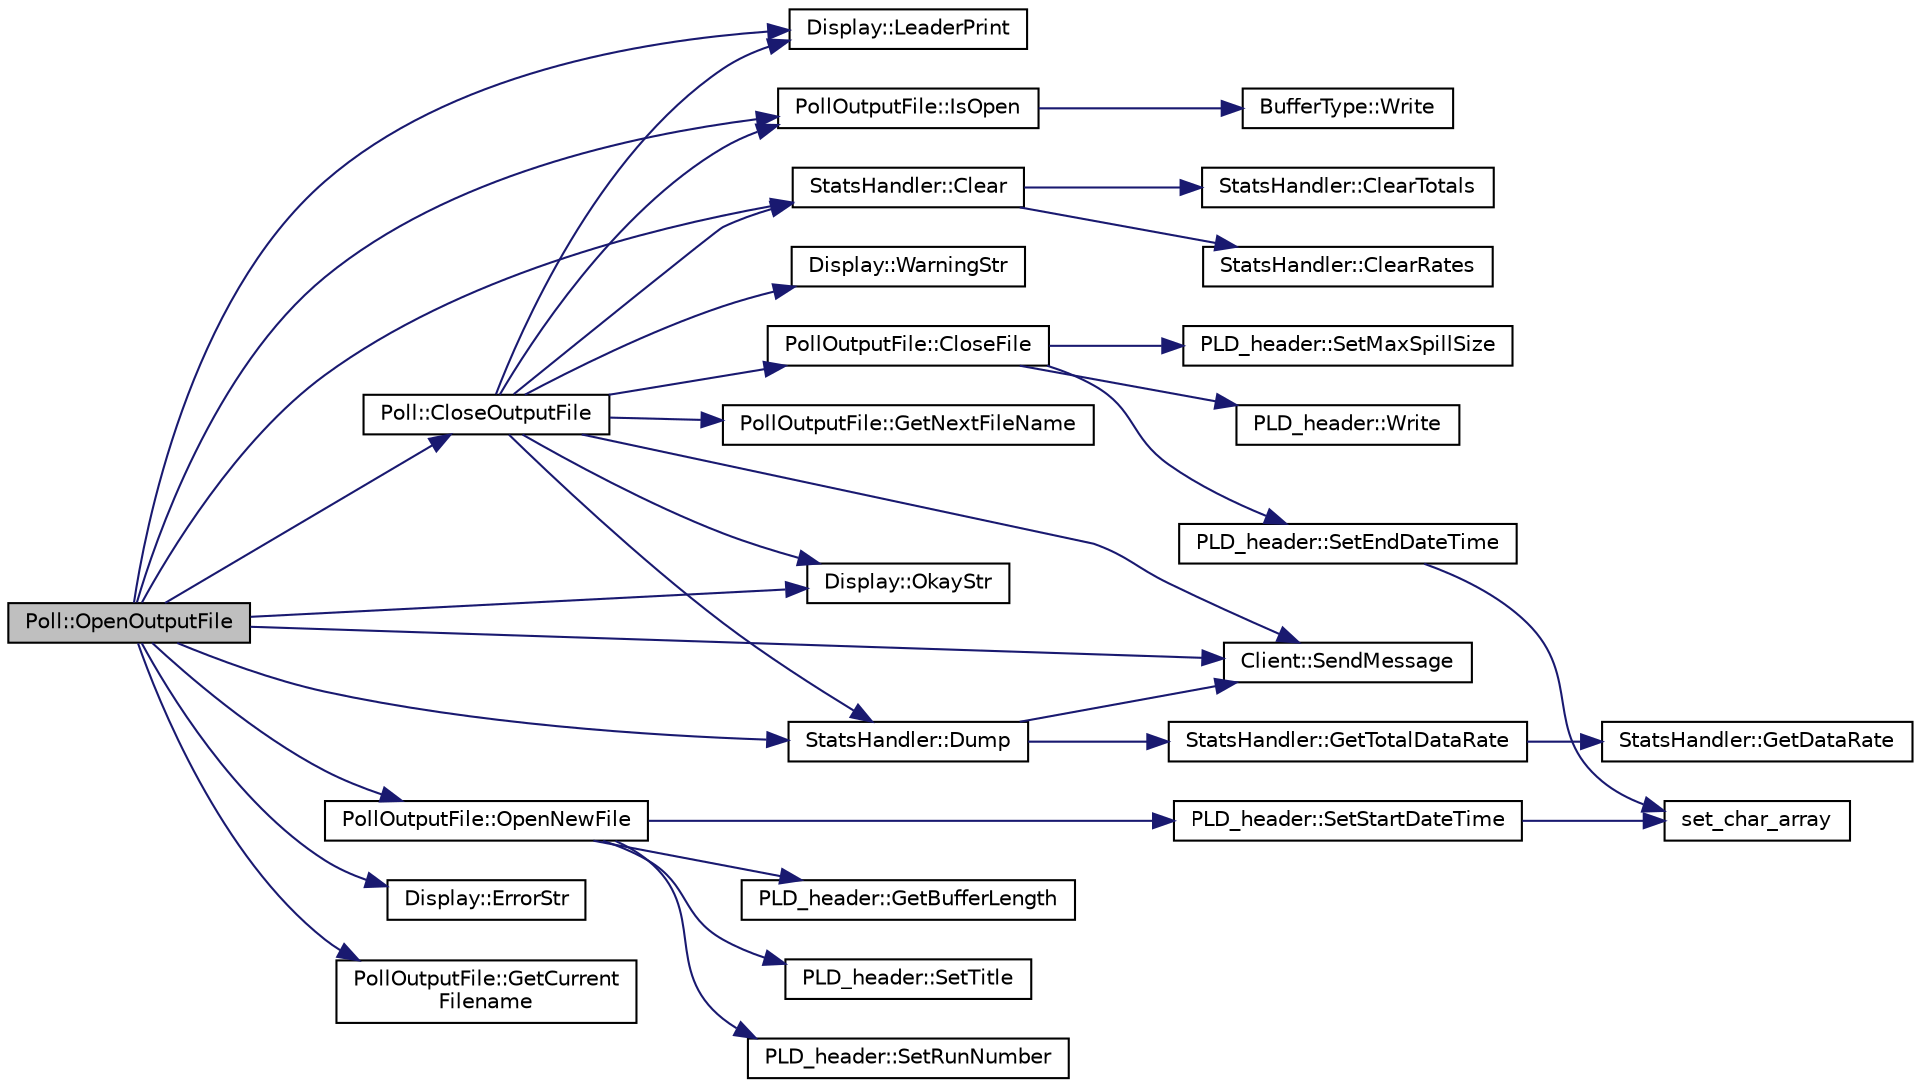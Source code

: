digraph "Poll::OpenOutputFile"
{
  edge [fontname="Helvetica",fontsize="10",labelfontname="Helvetica",labelfontsize="10"];
  node [fontname="Helvetica",fontsize="10",shape=record];
  rankdir="LR";
  Node1 [label="Poll::OpenOutputFile",height=0.2,width=0.4,color="black", fillcolor="grey75", style="filled", fontcolor="black"];
  Node1 -> Node2 [color="midnightblue",fontsize="10",style="solid",fontname="Helvetica"];
  Node2 [label="Display::LeaderPrint",height=0.2,width=0.4,color="black", fillcolor="white", style="filled",URL="$da/d6a/namespace_display.html#ae1b6ae7834913dfdef71ad859e261c55"];
  Node1 -> Node3 [color="midnightblue",fontsize="10",style="solid",fontname="Helvetica"];
  Node3 [label="PollOutputFile::IsOpen",height=0.2,width=0.4,color="black", fillcolor="white", style="filled",URL="$dd/dcd/class_poll_output_file.html#a272261d64518ff684d1ffd2b625fb47e",tooltip="Return true if an output file is open and writable and false otherwise. "];
  Node3 -> Node4 [color="midnightblue",fontsize="10",style="solid",fontname="Helvetica"];
  Node4 [label="BufferType::Write",height=0.2,width=0.4,color="black", fillcolor="white", style="filled",URL="$d4/d57/class_buffer_type.html#a36e4f7879ba14261a055ed8d651dc387",tooltip="Returns only false if not overloaded. "];
  Node1 -> Node5 [color="midnightblue",fontsize="10",style="solid",fontname="Helvetica"];
  Node5 [label="Display::ErrorStr",height=0.2,width=0.4,color="black", fillcolor="white", style="filled",URL="$da/d6a/namespace_display.html#a762315ce58efcb1203edfcb74158f59b"];
  Node1 -> Node6 [color="midnightblue",fontsize="10",style="solid",fontname="Helvetica"];
  Node6 [label="Poll::CloseOutputFile",height=0.2,width=0.4,color="black", fillcolor="white", style="filled",URL="$d6/db0/class_poll.html#a4f280e910a51c786a7b8e390921fa106",tooltip="Close the current output file, if one is open. "];
  Node6 -> Node2 [color="midnightblue",fontsize="10",style="solid",fontname="Helvetica"];
  Node6 -> Node3 [color="midnightblue",fontsize="10",style="solid",fontname="Helvetica"];
  Node6 -> Node7 [color="midnightblue",fontsize="10",style="solid",fontname="Helvetica"];
  Node7 [label="Display::WarningStr",height=0.2,width=0.4,color="black", fillcolor="white", style="filled",URL="$da/d6a/namespace_display.html#a0ca7c8835e858cf0b1e0cce72a41ab9c"];
  Node6 -> Node8 [color="midnightblue",fontsize="10",style="solid",fontname="Helvetica"];
  Node8 [label="StatsHandler::Clear",height=0.2,width=0.4,color="black", fillcolor="white", style="filled",URL="$d2/d58/class_stats_handler.html#a409f63879ca1c7b9d12184d07703b9c8",tooltip="Clear the stats. "];
  Node8 -> Node9 [color="midnightblue",fontsize="10",style="solid",fontname="Helvetica"];
  Node9 [label="StatsHandler::ClearRates",height=0.2,width=0.4,color="black", fillcolor="white", style="filled",URL="$d2/d58/class_stats_handler.html#afb61bd932e6d4350a9e6fa36526deb52"];
  Node8 -> Node10 [color="midnightblue",fontsize="10",style="solid",fontname="Helvetica"];
  Node10 [label="StatsHandler::ClearTotals",height=0.2,width=0.4,color="black", fillcolor="white", style="filled",URL="$d2/d58/class_stats_handler.html#a01df5186e4927be0fed832c48dd746d0"];
  Node6 -> Node11 [color="midnightblue",fontsize="10",style="solid",fontname="Helvetica"];
  Node11 [label="StatsHandler::Dump",height=0.2,width=0.4,color="black", fillcolor="white", style="filled",URL="$d2/d58/class_stats_handler.html#af5047dce80fd4f2c91863a485fa9fcb0"];
  Node11 -> Node12 [color="midnightblue",fontsize="10",style="solid",fontname="Helvetica"];
  Node12 [label="StatsHandler::GetTotalDataRate",height=0.2,width=0.4,color="black", fillcolor="white", style="filled",URL="$d2/d58/class_stats_handler.html#ae97addec3c4a6aeb4e405fc4d940638e"];
  Node12 -> Node13 [color="midnightblue",fontsize="10",style="solid",fontname="Helvetica"];
  Node13 [label="StatsHandler::GetDataRate",height=0.2,width=0.4,color="black", fillcolor="white", style="filled",URL="$d2/d58/class_stats_handler.html#a32f7e84315adff7ced7609444f35ef66"];
  Node11 -> Node14 [color="midnightblue",fontsize="10",style="solid",fontname="Helvetica"];
  Node14 [label="Client::SendMessage",height=0.2,width=0.4,color="black", fillcolor="white", style="filled",URL="$d3/d7a/class_client.html#a1bbb757d713ad68ebbef801cde60f438"];
  Node6 -> Node15 [color="midnightblue",fontsize="10",style="solid",fontname="Helvetica"];
  Node15 [label="PollOutputFile::CloseFile",height=0.2,width=0.4,color="black", fillcolor="white", style="filled",URL="$dd/dcd/class_poll_output_file.html#ad22a42fb39315112d5a244f6a486fa1a",tooltip="Write the footer and close the file. "];
  Node15 -> Node16 [color="midnightblue",fontsize="10",style="solid",fontname="Helvetica"];
  Node16 [label="PLD_header::SetEndDateTime",height=0.2,width=0.4,color="black", fillcolor="white", style="filled",URL="$de/deb/class_p_l_d__header.html#a8797010333b9dc131c06bf468597dcff",tooltip="Set the date and time of when the file is closed. "];
  Node16 -> Node17 [color="midnightblue",fontsize="10",style="solid",fontname="Helvetica"];
  Node17 [label="set_char_array",height=0.2,width=0.4,color="black", fillcolor="white", style="filled",URL="$db/ddf/hribf__buffers_8cpp.html#a3497158c3af249fa3e1fe9c2c582dcf5",tooltip="End of spill vsn. The scan code searches for these words. "];
  Node15 -> Node18 [color="midnightblue",fontsize="10",style="solid",fontname="Helvetica"];
  Node18 [label="PLD_header::SetMaxSpillSize",height=0.2,width=0.4,color="black", fillcolor="white", style="filled",URL="$de/deb/class_p_l_d__header.html#aa3016fac774d1ebd9e9b1b1c2e6440b6"];
  Node15 -> Node19 [color="midnightblue",fontsize="10",style="solid",fontname="Helvetica"];
  Node19 [label="PLD_header::Write",height=0.2,width=0.4,color="black", fillcolor="white", style="filled",URL="$de/deb/class_p_l_d__header.html#a595eebacfb5a1425fb19bca570fd2d64",tooltip="Write a pld style header to a file. "];
  Node6 -> Node14 [color="midnightblue",fontsize="10",style="solid",fontname="Helvetica"];
  Node6 -> Node20 [color="midnightblue",fontsize="10",style="solid",fontname="Helvetica"];
  Node20 [label="Display::OkayStr",height=0.2,width=0.4,color="black", fillcolor="white", style="filled",URL="$da/d6a/namespace_display.html#a959223815cca12935461ff196af53168"];
  Node6 -> Node21 [color="midnightblue",fontsize="10",style="solid",fontname="Helvetica"];
  Node21 [label="PollOutputFile::GetNextFileName",height=0.2,width=0.4,color="black", fillcolor="white", style="filled",URL="$dd/dcd/class_poll_output_file.html#a5db8cb63824aa309241f59c2abbe617c",tooltip="Return the filename of the next output file. "];
  Node1 -> Node22 [color="midnightblue",fontsize="10",style="solid",fontname="Helvetica"];
  Node22 [label="PollOutputFile::OpenNewFile",height=0.2,width=0.4,color="black", fillcolor="white", style="filled",URL="$dd/dcd/class_poll_output_file.html#a7ff36bf748f494e68241196fc4855145",tooltip="Close the current file, if one is open, and open a new file for data output. "];
  Node22 -> Node23 [color="midnightblue",fontsize="10",style="solid",fontname="Helvetica"];
  Node23 [label="PLD_header::SetTitle",height=0.2,width=0.4,color="black", fillcolor="white", style="filled",URL="$de/deb/class_p_l_d__header.html#a4252dd3e126646cd64d0fa8da48559b6",tooltip="Set the title of the output pld file (unlimited length). "];
  Node22 -> Node24 [color="midnightblue",fontsize="10",style="solid",fontname="Helvetica"];
  Node24 [label="PLD_header::SetRunNumber",height=0.2,width=0.4,color="black", fillcolor="white", style="filled",URL="$de/deb/class_p_l_d__header.html#a927c679248de655ff6bb4fdba1601e8a"];
  Node22 -> Node25 [color="midnightblue",fontsize="10",style="solid",fontname="Helvetica"];
  Node25 [label="PLD_header::SetStartDateTime",height=0.2,width=0.4,color="black", fillcolor="white", style="filled",URL="$de/deb/class_p_l_d__header.html#a7a3d7efc608c6986bc9a2a7c5727fe70",tooltip="Set the date and tiem of when the file is opened. "];
  Node25 -> Node17 [color="midnightblue",fontsize="10",style="solid",fontname="Helvetica"];
  Node22 -> Node26 [color="midnightblue",fontsize="10",style="solid",fontname="Helvetica"];
  Node26 [label="PLD_header::GetBufferLength",height=0.2,width=0.4,color="black", fillcolor="white", style="filled",URL="$de/deb/class_p_l_d__header.html#a250c9f18e25d89625593ca0ffe59a0d5",tooltip="Get the length of the header buffer. "];
  Node1 -> Node27 [color="midnightblue",fontsize="10",style="solid",fontname="Helvetica"];
  Node27 [label="PollOutputFile::GetCurrent\lFilename",height=0.2,width=0.4,color="black", fillcolor="white", style="filled",URL="$dd/dcd/class_poll_output_file.html#a46681a802f350db7907690c7178fc0ab",tooltip="Get the name of the current output file. "];
  Node1 -> Node20 [color="midnightblue",fontsize="10",style="solid",fontname="Helvetica"];
  Node1 -> Node8 [color="midnightblue",fontsize="10",style="solid",fontname="Helvetica"];
  Node1 -> Node11 [color="midnightblue",fontsize="10",style="solid",fontname="Helvetica"];
  Node1 -> Node14 [color="midnightblue",fontsize="10",style="solid",fontname="Helvetica"];
}
